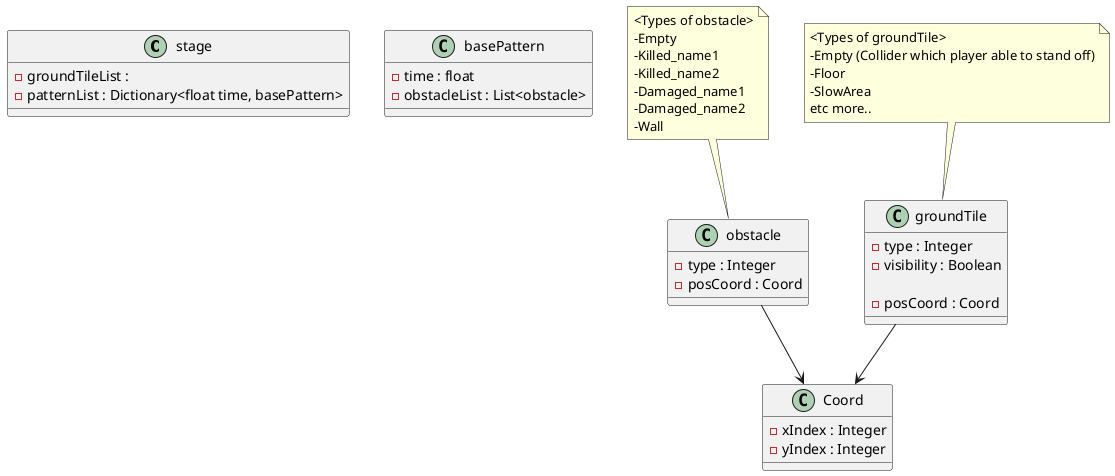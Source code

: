 @startuml test

class stage
{
    -groundTileList : 
    -patternList : Dictionary<float time, basePattern>

}

class basePattern
{
    -time : float
    -obstacleList : List<obstacle>
}

class Coord
{
    -xIndex : Integer
    -yIndex : Integer
}


class obstacle
{
    -type : Integer
    -posCoord : Coord
}
note top of obstacle
    <Types of obstacle>
    -Empty
    -Killed_name1
    -Killed_name2
    -Damaged_name1
    -Damaged_name2
    -Wall
end note

class groundTile
{
    -type : Integer
    -visibility : Boolean

    -posCoord : Coord
}
note top of groundTile
    <Types of groundTile>
    -Empty (Collider which player able to stand off)
    -Floor
    -SlowArea
    etc more..
end note


groundTile --> Coord
obstacle --> Coord

@enduml